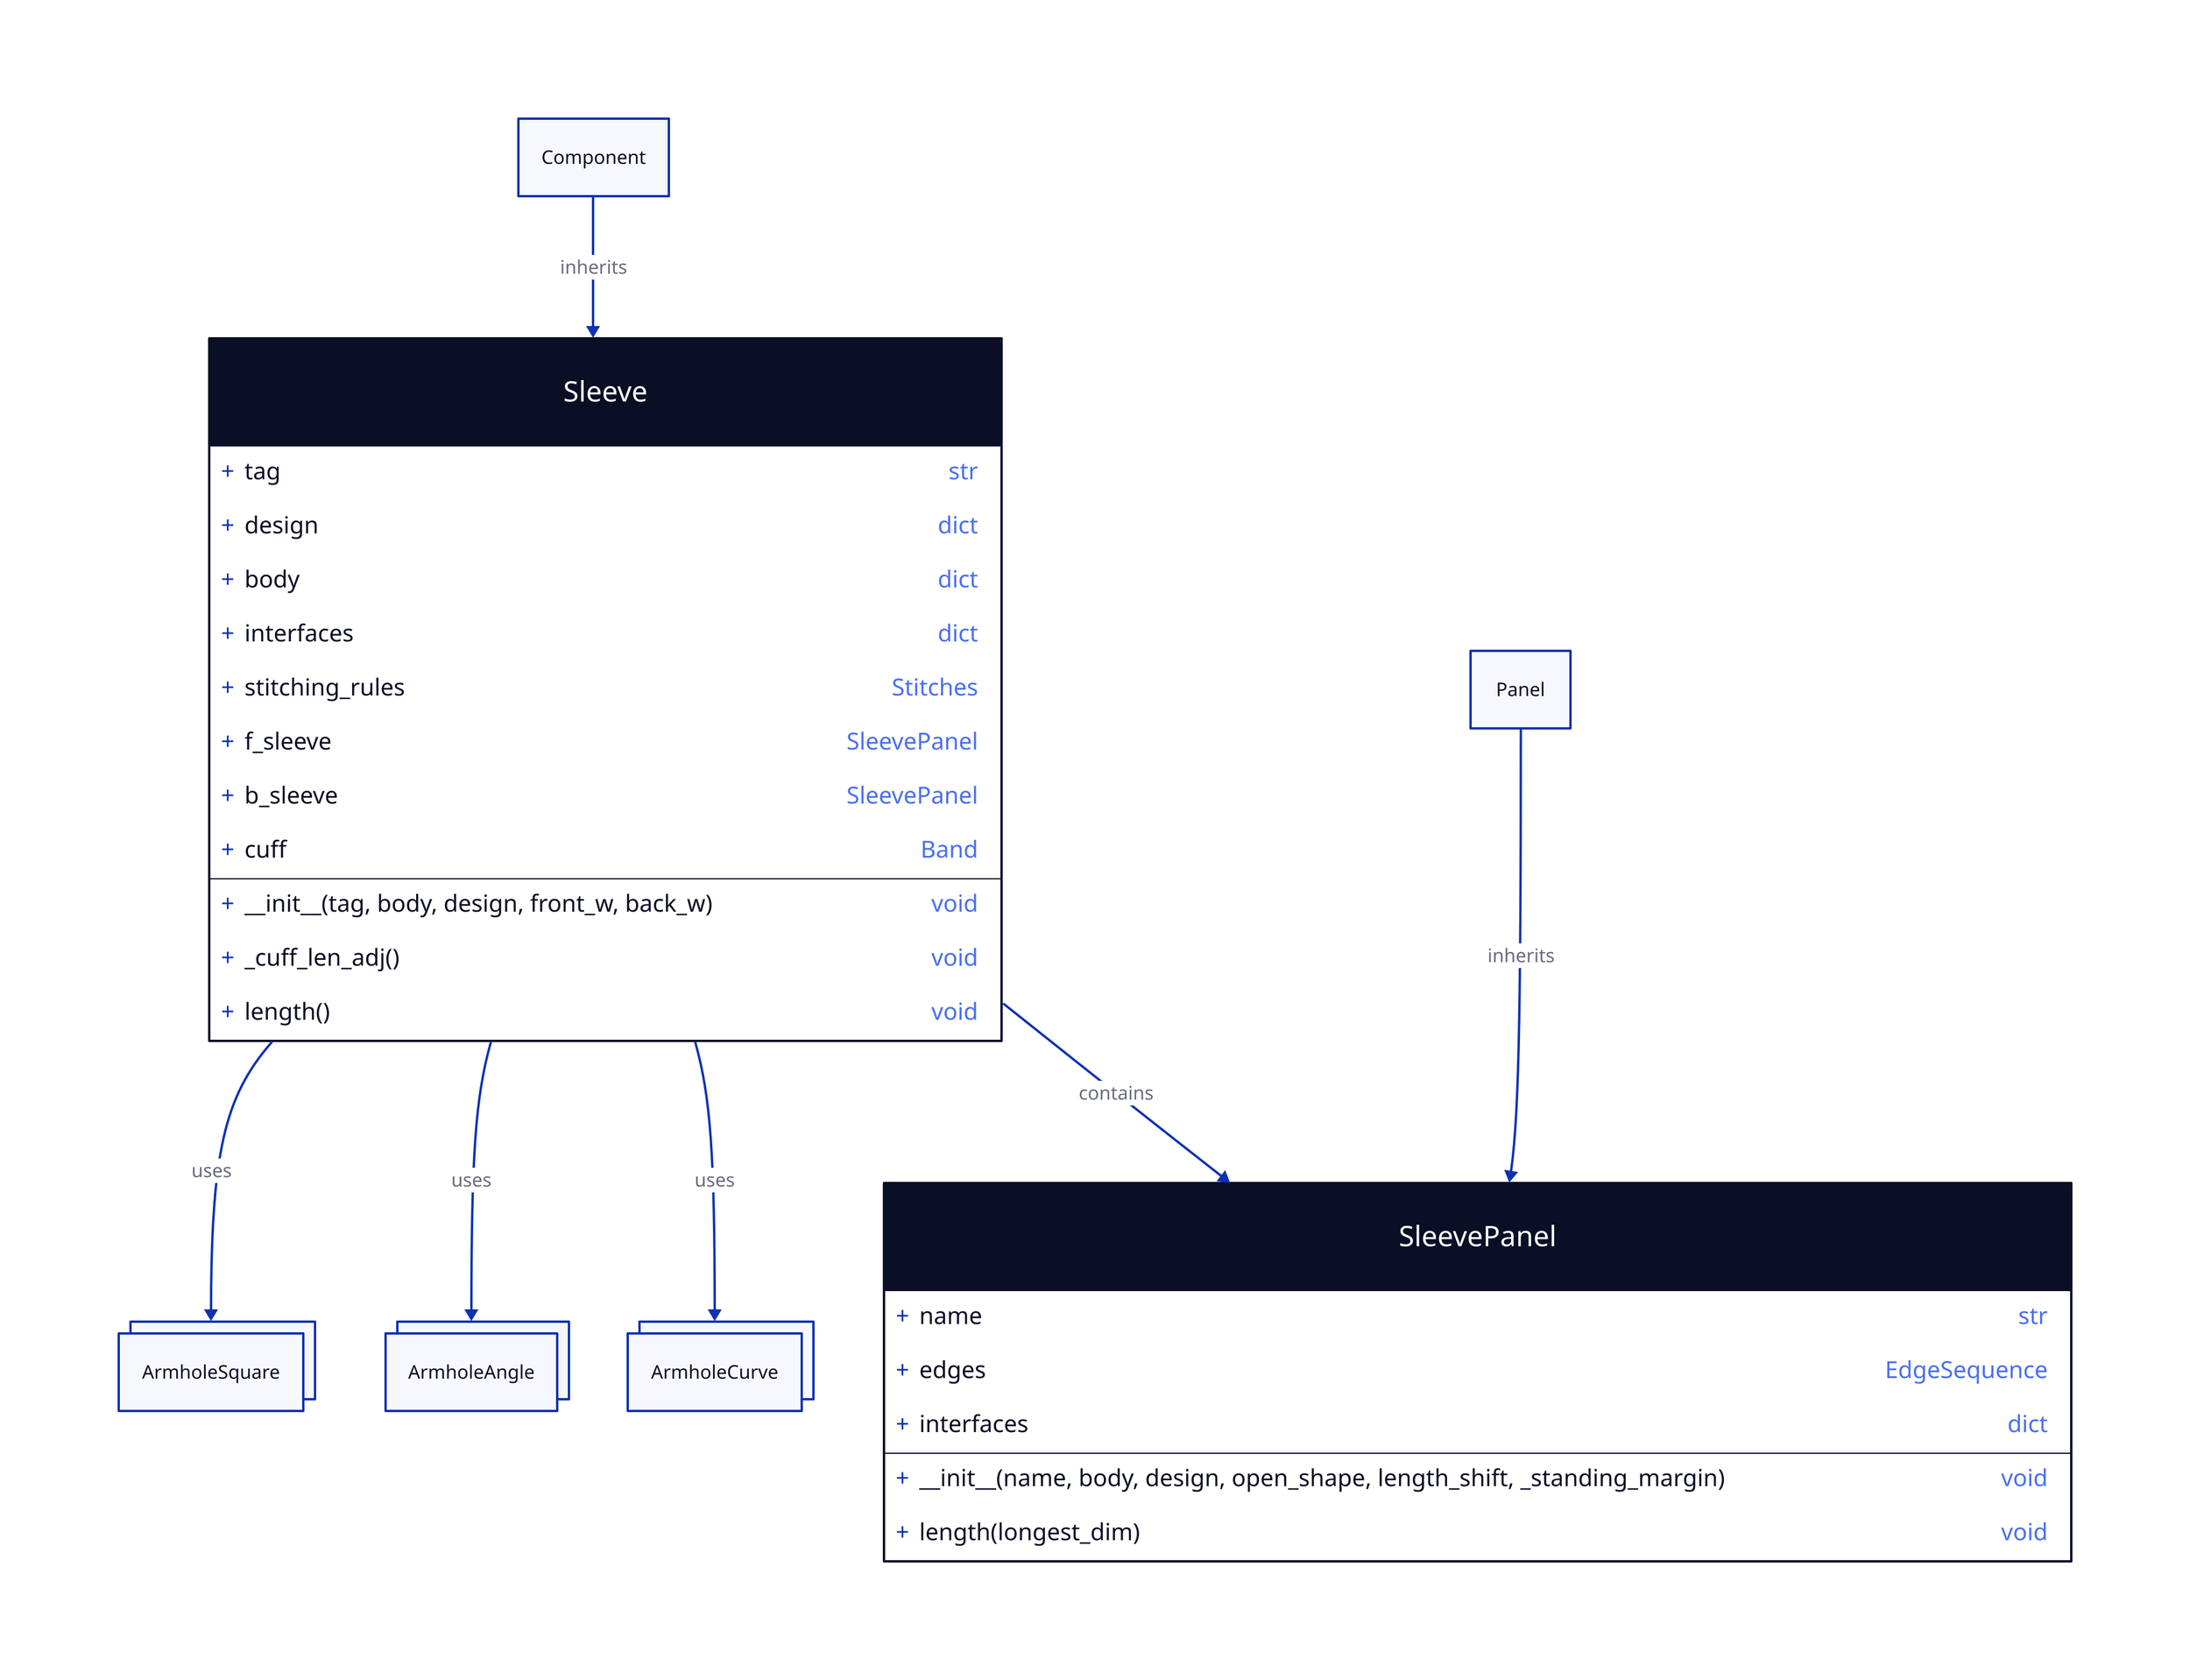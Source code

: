 SleevePanel: {
  shape: class
  name: str
  edges: EdgeSequence
  interfaces: dict
  __init__(name, body, design, open_shape, length_shift, _standing_margin)
  length(longest_dim)
}

Sleeve: {
  shape: class
  tag: str
  design: dict
  body: dict
  interfaces: dict
  stitching_rules: Stitches
  f_sleeve: SleevePanel
  b_sleeve: SleevePanel
  cuff: Band
  __init__(tag, body, design, front_w, back_w)
  _cuff_len_adj()
  length()
}

ArmholeSquare: {
  style.multiple: true
}

ArmholeAngle: {
  style.multiple: true
}

ArmholeCurve: {
  style.multiple: true
}

Panel -> SleevePanel: inherits
Component -> Sleeve: inherits
Sleeve -> ArmholeSquare: uses
Sleeve -> ArmholeAngle: uses
Sleeve -> ArmholeCurve: uses
Sleeve -> SleevePanel: contains
